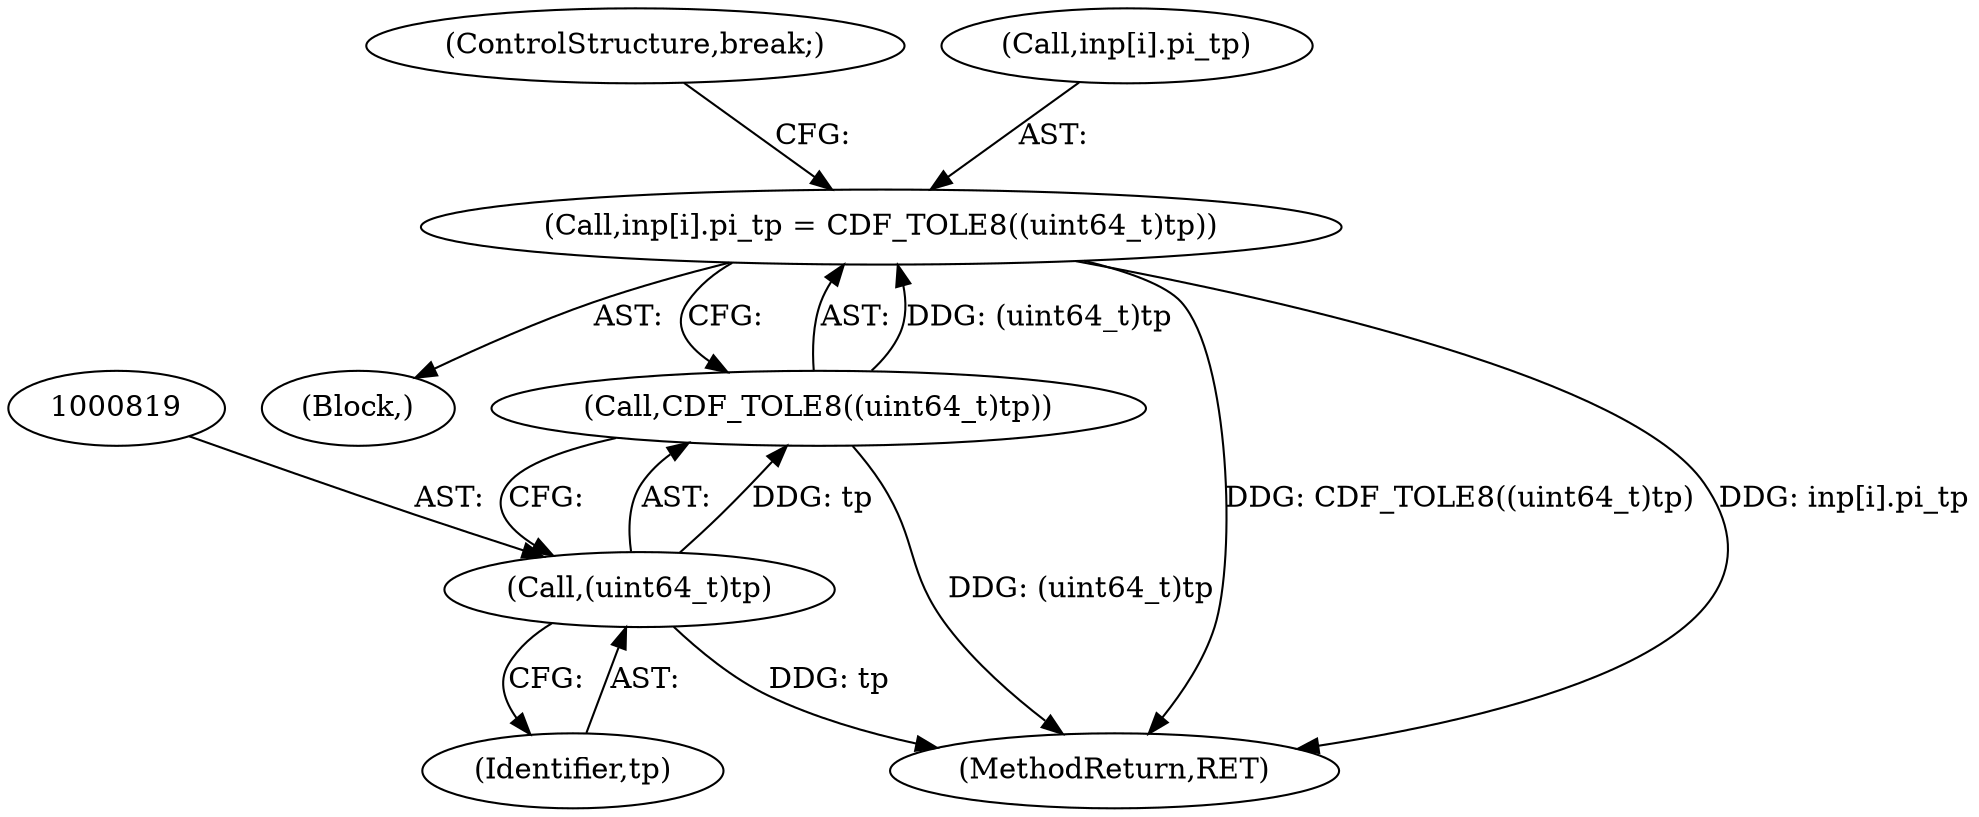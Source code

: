 digraph "0_file_f97486ef5dc3e8735440edc4fc8808c63e1a3ef0@array" {
"1000811" [label="(Call,inp[i].pi_tp = CDF_TOLE8((uint64_t)tp))"];
"1000817" [label="(Call,CDF_TOLE8((uint64_t)tp))"];
"1000818" [label="(Call,(uint64_t)tp)"];
"1000401" [label="(Block,)"];
"1000821" [label="(ControlStructure,break;)"];
"1000853" [label="(MethodReturn,RET)"];
"1000811" [label="(Call,inp[i].pi_tp = CDF_TOLE8((uint64_t)tp))"];
"1000817" [label="(Call,CDF_TOLE8((uint64_t)tp))"];
"1000818" [label="(Call,(uint64_t)tp)"];
"1000820" [label="(Identifier,tp)"];
"1000812" [label="(Call,inp[i].pi_tp)"];
"1000811" -> "1000401"  [label="AST: "];
"1000811" -> "1000817"  [label="CFG: "];
"1000812" -> "1000811"  [label="AST: "];
"1000817" -> "1000811"  [label="AST: "];
"1000821" -> "1000811"  [label="CFG: "];
"1000811" -> "1000853"  [label="DDG: CDF_TOLE8((uint64_t)tp)"];
"1000811" -> "1000853"  [label="DDG: inp[i].pi_tp"];
"1000817" -> "1000811"  [label="DDG: (uint64_t)tp"];
"1000817" -> "1000818"  [label="CFG: "];
"1000818" -> "1000817"  [label="AST: "];
"1000817" -> "1000853"  [label="DDG: (uint64_t)tp"];
"1000818" -> "1000817"  [label="DDG: tp"];
"1000818" -> "1000820"  [label="CFG: "];
"1000819" -> "1000818"  [label="AST: "];
"1000820" -> "1000818"  [label="AST: "];
"1000818" -> "1000853"  [label="DDG: tp"];
}
